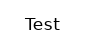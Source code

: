 digraph {
	fontsize = 8
	size = 5.0;
	dpi = 400.0;
	compound = true;
	rankdir = "TB";
	label="Test"
	fontname="Helvetica"
	node [fontname="Helvetica" fontsize = 10]
	edge [fontname="Helvetica"]

}
